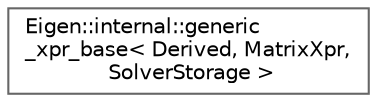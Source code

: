 digraph "类继承关系图"
{
 // LATEX_PDF_SIZE
  bgcolor="transparent";
  edge [fontname=Helvetica,fontsize=10,labelfontname=Helvetica,labelfontsize=10];
  node [fontname=Helvetica,fontsize=10,shape=box,height=0.2,width=0.4];
  rankdir="LR";
  Node0 [id="Node000000",label="Eigen::internal::generic\l_xpr_base\< Derived, MatrixXpr,\l SolverStorage \>",height=0.2,width=0.4,color="grey40", fillcolor="white", style="filled",URL="$struct_eigen_1_1internal_1_1generic__xpr__base_3_01_derived_00_01_matrix_xpr_00_01_solver_storage_01_4.html",tooltip=" "];
}
